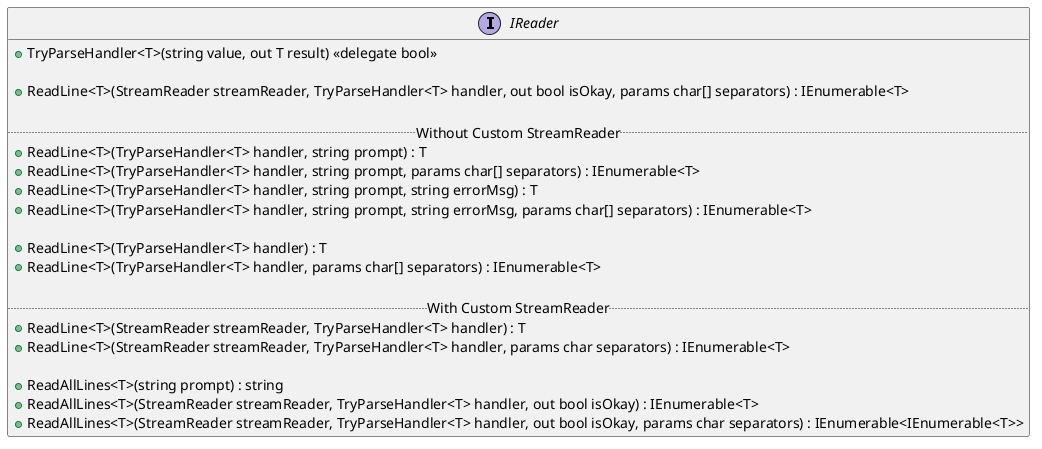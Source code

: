 @startuml IO

interface IReader{
    +TryParseHandler<T>(string value, out T result) <<delegate bool>>

    +ReadLine<T>(StreamReader streamReader, TryParseHandler<T> handler, out bool isOkay, params char[] separators) : IEnumerable<T> 

    .. Without Custom StreamReader ..
    +ReadLine<T>(TryParseHandler<T> handler, string prompt) : T
    +ReadLine<T>(TryParseHandler<T> handler, string prompt, params char[] separators) : IEnumerable<T>
    +ReadLine<T>(TryParseHandler<T> handler, string prompt, string errorMsg) : T
    +ReadLine<T>(TryParseHandler<T> handler, string prompt, string errorMsg, params char[] separators) : IEnumerable<T>
    
    +ReadLine<T>(TryParseHandler<T> handler) : T 
    +ReadLine<T>(TryParseHandler<T> handler, params char[] separators) : IEnumerable<T> 

    .. With Custom StreamReader ..
    +ReadLine<T>(StreamReader streamReader, TryParseHandler<T> handler) : T
    +ReadLine<T>(StreamReader streamReader, TryParseHandler<T> handler, params char separators) : IEnumerable<T>

    +ReadAllLines<T>(string prompt) : string
    +ReadAllLines<T>(StreamReader streamReader, TryParseHandler<T> handler, out bool isOkay) : IEnumerable<T>
    +ReadAllLines<T>(StreamReader streamReader, TryParseHandler<T> handler, out bool isOkay, params char separators) : IEnumerable<IEnumerable<T>>
}

@enduml